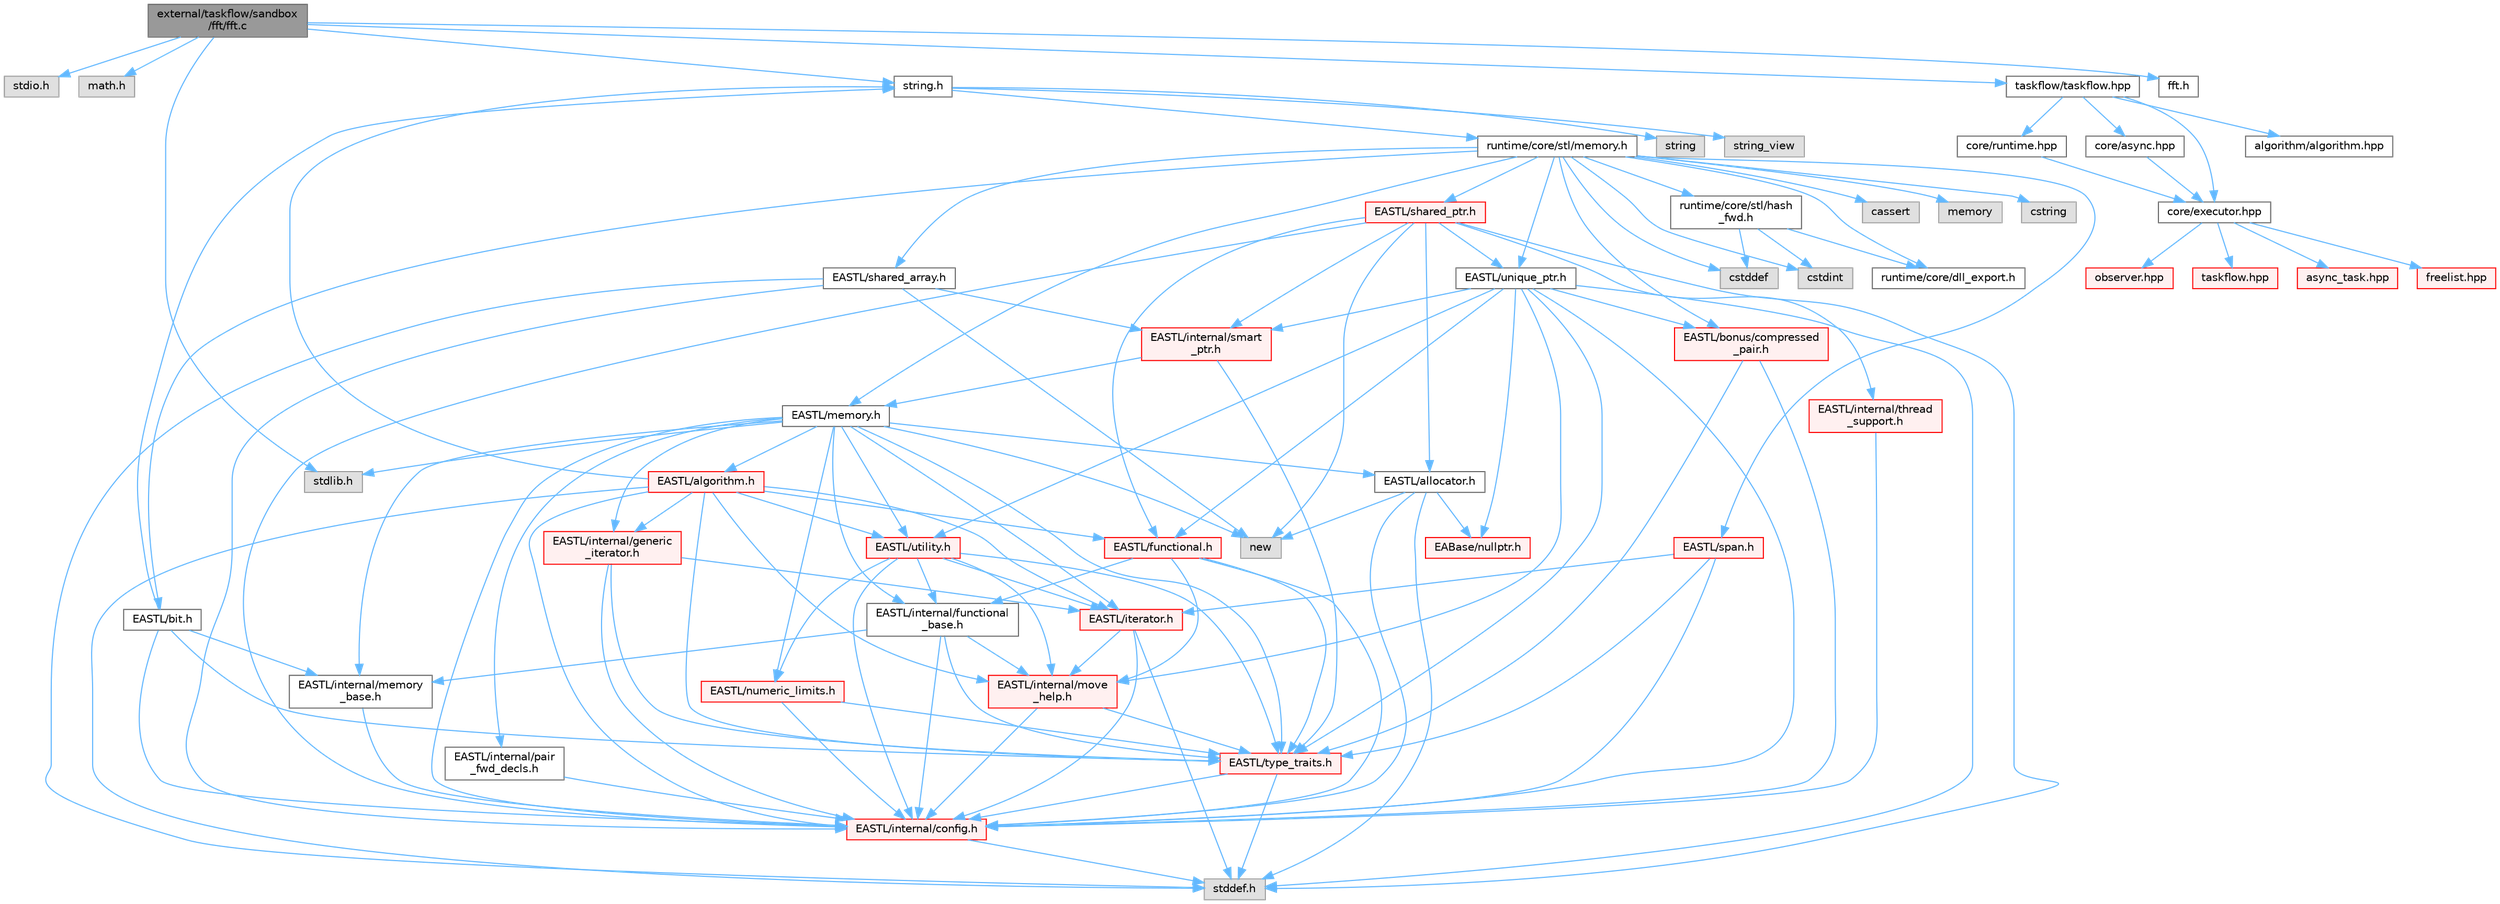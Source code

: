 digraph "external/taskflow/sandbox/fft/fft.c"
{
 // LATEX_PDF_SIZE
  bgcolor="transparent";
  edge [fontname=Helvetica,fontsize=10,labelfontname=Helvetica,labelfontsize=10];
  node [fontname=Helvetica,fontsize=10,shape=box,height=0.2,width=0.4];
  Node1 [id="Node000001",label="external/taskflow/sandbox\l/fft/fft.c",height=0.2,width=0.4,color="gray40", fillcolor="grey60", style="filled", fontcolor="black",tooltip=" "];
  Node1 -> Node2 [id="edge125_Node000001_Node000002",color="steelblue1",style="solid",tooltip=" "];
  Node2 [id="Node000002",label="stdio.h",height=0.2,width=0.4,color="grey60", fillcolor="#E0E0E0", style="filled",tooltip=" "];
  Node1 -> Node3 [id="edge126_Node000001_Node000003",color="steelblue1",style="solid",tooltip=" "];
  Node3 [id="Node000003",label="math.h",height=0.2,width=0.4,color="grey60", fillcolor="#E0E0E0", style="filled",tooltip=" "];
  Node1 -> Node4 [id="edge127_Node000001_Node000004",color="steelblue1",style="solid",tooltip=" "];
  Node4 [id="Node000004",label="stdlib.h",height=0.2,width=0.4,color="grey60", fillcolor="#E0E0E0", style="filled",tooltip=" "];
  Node1 -> Node5 [id="edge128_Node000001_Node000005",color="steelblue1",style="solid",tooltip=" "];
  Node5 [id="Node000005",label="string.h",height=0.2,width=0.4,color="grey40", fillcolor="white", style="filled",URL="$string_8h.html",tooltip=" "];
  Node5 -> Node6 [id="edge129_Node000005_Node000006",color="steelblue1",style="solid",tooltip=" "];
  Node6 [id="Node000006",label="string",height=0.2,width=0.4,color="grey60", fillcolor="#E0E0E0", style="filled",tooltip=" "];
  Node5 -> Node7 [id="edge130_Node000005_Node000007",color="steelblue1",style="solid",tooltip=" "];
  Node7 [id="Node000007",label="string_view",height=0.2,width=0.4,color="grey60", fillcolor="#E0E0E0", style="filled",tooltip=" "];
  Node5 -> Node8 [id="edge131_Node000005_Node000008",color="steelblue1",style="solid",tooltip=" "];
  Node8 [id="Node000008",label="runtime/core/stl/memory.h",height=0.2,width=0.4,color="grey40", fillcolor="white", style="filled",URL="$runtime_2core_2stl_2memory_8h.html",tooltip=" "];
  Node8 -> Node9 [id="edge132_Node000008_Node000009",color="steelblue1",style="solid",tooltip=" "];
  Node9 [id="Node000009",label="cstddef",height=0.2,width=0.4,color="grey60", fillcolor="#E0E0E0", style="filled",tooltip=" "];
  Node8 -> Node10 [id="edge133_Node000008_Node000010",color="steelblue1",style="solid",tooltip=" "];
  Node10 [id="Node000010",label="cstdint",height=0.2,width=0.4,color="grey60", fillcolor="#E0E0E0", style="filled",tooltip=" "];
  Node8 -> Node11 [id="edge134_Node000008_Node000011",color="steelblue1",style="solid",tooltip=" "];
  Node11 [id="Node000011",label="cassert",height=0.2,width=0.4,color="grey60", fillcolor="#E0E0E0", style="filled",tooltip=" "];
  Node8 -> Node12 [id="edge135_Node000008_Node000012",color="steelblue1",style="solid",tooltip=" "];
  Node12 [id="Node000012",label="memory",height=0.2,width=0.4,color="grey60", fillcolor="#E0E0E0", style="filled",tooltip=" "];
  Node8 -> Node13 [id="edge136_Node000008_Node000013",color="steelblue1",style="solid",tooltip=" "];
  Node13 [id="Node000013",label="cstring",height=0.2,width=0.4,color="grey60", fillcolor="#E0E0E0", style="filled",tooltip=" "];
  Node8 -> Node14 [id="edge137_Node000008_Node000014",color="steelblue1",style="solid",tooltip=" "];
  Node14 [id="Node000014",label="EASTL/bit.h",height=0.2,width=0.4,color="grey40", fillcolor="white", style="filled",URL="$bit_8h.html",tooltip=" "];
  Node14 -> Node15 [id="edge138_Node000014_Node000015",color="steelblue1",style="solid",tooltip=" "];
  Node15 [id="Node000015",label="EASTL/internal/config.h",height=0.2,width=0.4,color="red", fillcolor="#FFF0F0", style="filled",URL="$runtime_2_e_a_s_t_l_2include_2_e_a_s_t_l_2internal_2config_8h.html",tooltip=" "];
  Node15 -> Node23 [id="edge139_Node000015_Node000023",color="steelblue1",style="solid",tooltip=" "];
  Node23 [id="Node000023",label="stddef.h",height=0.2,width=0.4,color="grey60", fillcolor="#E0E0E0", style="filled",tooltip=" "];
  Node14 -> Node24 [id="edge140_Node000014_Node000024",color="steelblue1",style="solid",tooltip=" "];
  Node24 [id="Node000024",label="EASTL/internal/memory\l_base.h",height=0.2,width=0.4,color="grey40", fillcolor="white", style="filled",URL="$memory__base_8h.html",tooltip=" "];
  Node24 -> Node15 [id="edge141_Node000024_Node000015",color="steelblue1",style="solid",tooltip=" "];
  Node14 -> Node25 [id="edge142_Node000014_Node000025",color="steelblue1",style="solid",tooltip=" "];
  Node25 [id="Node000025",label="EASTL/type_traits.h",height=0.2,width=0.4,color="red", fillcolor="#FFF0F0", style="filled",URL="$_e_a_s_t_l_2include_2_e_a_s_t_l_2type__traits_8h.html",tooltip=" "];
  Node25 -> Node15 [id="edge143_Node000025_Node000015",color="steelblue1",style="solid",tooltip=" "];
  Node25 -> Node23 [id="edge144_Node000025_Node000023",color="steelblue1",style="solid",tooltip=" "];
  Node14 -> Node5 [id="edge145_Node000014_Node000005",color="steelblue1",style="solid",tooltip=" "];
  Node8 -> Node35 [id="edge146_Node000008_Node000035",color="steelblue1",style="solid",tooltip=" "];
  Node35 [id="Node000035",label="EASTL/memory.h",height=0.2,width=0.4,color="grey40", fillcolor="white", style="filled",URL="$runtime_2_e_a_s_t_l_2include_2_e_a_s_t_l_2memory_8h.html",tooltip=" "];
  Node35 -> Node15 [id="edge147_Node000035_Node000015",color="steelblue1",style="solid",tooltip=" "];
  Node35 -> Node24 [id="edge148_Node000035_Node000024",color="steelblue1",style="solid",tooltip=" "];
  Node35 -> Node36 [id="edge149_Node000035_Node000036",color="steelblue1",style="solid",tooltip=" "];
  Node36 [id="Node000036",label="EASTL/internal/generic\l_iterator.h",height=0.2,width=0.4,color="red", fillcolor="#FFF0F0", style="filled",URL="$generic__iterator_8h.html",tooltip=" "];
  Node36 -> Node15 [id="edge150_Node000036_Node000015",color="steelblue1",style="solid",tooltip=" "];
  Node36 -> Node37 [id="edge151_Node000036_Node000037",color="steelblue1",style="solid",tooltip=" "];
  Node37 [id="Node000037",label="EASTL/iterator.h",height=0.2,width=0.4,color="red", fillcolor="#FFF0F0", style="filled",URL="$_e_a_s_t_l_2include_2_e_a_s_t_l_2iterator_8h.html",tooltip=" "];
  Node37 -> Node15 [id="edge152_Node000037_Node000015",color="steelblue1",style="solid",tooltip=" "];
  Node37 -> Node38 [id="edge153_Node000037_Node000038",color="steelblue1",style="solid",tooltip=" "];
  Node38 [id="Node000038",label="EASTL/internal/move\l_help.h",height=0.2,width=0.4,color="red", fillcolor="#FFF0F0", style="filled",URL="$move__help_8h.html",tooltip=" "];
  Node38 -> Node15 [id="edge154_Node000038_Node000015",color="steelblue1",style="solid",tooltip=" "];
  Node38 -> Node25 [id="edge155_Node000038_Node000025",color="steelblue1",style="solid",tooltip=" "];
  Node37 -> Node23 [id="edge156_Node000037_Node000023",color="steelblue1",style="solid",tooltip=" "];
  Node36 -> Node25 [id="edge157_Node000036_Node000025",color="steelblue1",style="solid",tooltip=" "];
  Node35 -> Node40 [id="edge158_Node000035_Node000040",color="steelblue1",style="solid",tooltip=" "];
  Node40 [id="Node000040",label="EASTL/internal/pair\l_fwd_decls.h",height=0.2,width=0.4,color="grey40", fillcolor="white", style="filled",URL="$pair__fwd__decls_8h.html",tooltip=" "];
  Node40 -> Node15 [id="edge159_Node000040_Node000015",color="steelblue1",style="solid",tooltip=" "];
  Node35 -> Node41 [id="edge160_Node000035_Node000041",color="steelblue1",style="solid",tooltip=" "];
  Node41 [id="Node000041",label="EASTL/internal/functional\l_base.h",height=0.2,width=0.4,color="grey40", fillcolor="white", style="filled",URL="$functional__base_8h.html",tooltip=" "];
  Node41 -> Node15 [id="edge161_Node000041_Node000015",color="steelblue1",style="solid",tooltip=" "];
  Node41 -> Node24 [id="edge162_Node000041_Node000024",color="steelblue1",style="solid",tooltip=" "];
  Node41 -> Node38 [id="edge163_Node000041_Node000038",color="steelblue1",style="solid",tooltip=" "];
  Node41 -> Node25 [id="edge164_Node000041_Node000025",color="steelblue1",style="solid",tooltip=" "];
  Node35 -> Node42 [id="edge165_Node000035_Node000042",color="steelblue1",style="solid",tooltip=" "];
  Node42 [id="Node000042",label="EASTL/algorithm.h",height=0.2,width=0.4,color="red", fillcolor="#FFF0F0", style="filled",URL="$_e_a_s_t_l_2include_2_e_a_s_t_l_2algorithm_8h.html",tooltip=" "];
  Node42 -> Node15 [id="edge166_Node000042_Node000015",color="steelblue1",style="solid",tooltip=" "];
  Node42 -> Node25 [id="edge167_Node000042_Node000025",color="steelblue1",style="solid",tooltip=" "];
  Node42 -> Node38 [id="edge168_Node000042_Node000038",color="steelblue1",style="solid",tooltip=" "];
  Node42 -> Node37 [id="edge169_Node000042_Node000037",color="steelblue1",style="solid",tooltip=" "];
  Node42 -> Node45 [id="edge170_Node000042_Node000045",color="steelblue1",style="solid",tooltip=" "];
  Node45 [id="Node000045",label="EASTL/functional.h",height=0.2,width=0.4,color="red", fillcolor="#FFF0F0", style="filled",URL="$_e_a_s_t_l_2include_2_e_a_s_t_l_2functional_8h.html",tooltip=" "];
  Node45 -> Node15 [id="edge171_Node000045_Node000015",color="steelblue1",style="solid",tooltip=" "];
  Node45 -> Node38 [id="edge172_Node000045_Node000038",color="steelblue1",style="solid",tooltip=" "];
  Node45 -> Node25 [id="edge173_Node000045_Node000025",color="steelblue1",style="solid",tooltip=" "];
  Node45 -> Node41 [id="edge174_Node000045_Node000041",color="steelblue1",style="solid",tooltip=" "];
  Node42 -> Node52 [id="edge175_Node000042_Node000052",color="steelblue1",style="solid",tooltip=" "];
  Node52 [id="Node000052",label="EASTL/utility.h",height=0.2,width=0.4,color="red", fillcolor="#FFF0F0", style="filled",URL="$runtime_2_e_a_s_t_l_2include_2_e_a_s_t_l_2utility_8h.html",tooltip=" "];
  Node52 -> Node15 [id="edge176_Node000052_Node000015",color="steelblue1",style="solid",tooltip=" "];
  Node52 -> Node25 [id="edge177_Node000052_Node000025",color="steelblue1",style="solid",tooltip=" "];
  Node52 -> Node37 [id="edge178_Node000052_Node000037",color="steelblue1",style="solid",tooltip=" "];
  Node52 -> Node53 [id="edge179_Node000052_Node000053",color="steelblue1",style="solid",tooltip=" "];
  Node53 [id="Node000053",label="EASTL/numeric_limits.h",height=0.2,width=0.4,color="red", fillcolor="#FFF0F0", style="filled",URL="$numeric__limits_8h.html",tooltip=" "];
  Node53 -> Node15 [id="edge180_Node000053_Node000015",color="steelblue1",style="solid",tooltip=" "];
  Node53 -> Node25 [id="edge181_Node000053_Node000025",color="steelblue1",style="solid",tooltip=" "];
  Node52 -> Node41 [id="edge182_Node000052_Node000041",color="steelblue1",style="solid",tooltip=" "];
  Node52 -> Node38 [id="edge183_Node000052_Node000038",color="steelblue1",style="solid",tooltip=" "];
  Node42 -> Node36 [id="edge184_Node000042_Node000036",color="steelblue1",style="solid",tooltip=" "];
  Node42 -> Node23 [id="edge185_Node000042_Node000023",color="steelblue1",style="solid",tooltip=" "];
  Node42 -> Node5 [id="edge186_Node000042_Node000005",color="steelblue1",style="solid",tooltip=" "];
  Node35 -> Node25 [id="edge187_Node000035_Node000025",color="steelblue1",style="solid",tooltip=" "];
  Node35 -> Node49 [id="edge188_Node000035_Node000049",color="steelblue1",style="solid",tooltip=" "];
  Node49 [id="Node000049",label="EASTL/allocator.h",height=0.2,width=0.4,color="grey40", fillcolor="white", style="filled",URL="$runtime_2_e_a_s_t_l_2include_2_e_a_s_t_l_2allocator_8h.html",tooltip=" "];
  Node49 -> Node15 [id="edge189_Node000049_Node000015",color="steelblue1",style="solid",tooltip=" "];
  Node49 -> Node27 [id="edge190_Node000049_Node000027",color="steelblue1",style="solid",tooltip=" "];
  Node27 [id="Node000027",label="EABase/nullptr.h",height=0.2,width=0.4,color="red", fillcolor="#FFF0F0", style="filled",URL="$nullptr_8h.html",tooltip=" "];
  Node49 -> Node23 [id="edge191_Node000049_Node000023",color="steelblue1",style="solid",tooltip=" "];
  Node49 -> Node50 [id="edge192_Node000049_Node000050",color="steelblue1",style="solid",tooltip=" "];
  Node50 [id="Node000050",label="new",height=0.2,width=0.4,color="grey60", fillcolor="#E0E0E0", style="filled",tooltip=" "];
  Node35 -> Node37 [id="edge193_Node000035_Node000037",color="steelblue1",style="solid",tooltip=" "];
  Node35 -> Node52 [id="edge194_Node000035_Node000052",color="steelblue1",style="solid",tooltip=" "];
  Node35 -> Node53 [id="edge195_Node000035_Node000053",color="steelblue1",style="solid",tooltip=" "];
  Node35 -> Node4 [id="edge196_Node000035_Node000004",color="steelblue1",style="solid",tooltip=" "];
  Node35 -> Node50 [id="edge197_Node000035_Node000050",color="steelblue1",style="solid",tooltip=" "];
  Node8 -> Node62 [id="edge198_Node000008_Node000062",color="steelblue1",style="solid",tooltip=" "];
  Node62 [id="Node000062",label="EASTL/shared_array.h",height=0.2,width=0.4,color="grey40", fillcolor="white", style="filled",URL="$shared__array_8h.html",tooltip=" "];
  Node62 -> Node15 [id="edge199_Node000062_Node000015",color="steelblue1",style="solid",tooltip=" "];
  Node62 -> Node63 [id="edge200_Node000062_Node000063",color="steelblue1",style="solid",tooltip=" "];
  Node63 [id="Node000063",label="EASTL/internal/smart\l_ptr.h",height=0.2,width=0.4,color="red", fillcolor="#FFF0F0", style="filled",URL="$smart__ptr_8h.html",tooltip=" "];
  Node63 -> Node35 [id="edge201_Node000063_Node000035",color="steelblue1",style="solid",tooltip=" "];
  Node63 -> Node25 [id="edge202_Node000063_Node000025",color="steelblue1",style="solid",tooltip=" "];
  Node62 -> Node50 [id="edge203_Node000062_Node000050",color="steelblue1",style="solid",tooltip=" "];
  Node62 -> Node23 [id="edge204_Node000062_Node000023",color="steelblue1",style="solid",tooltip=" "];
  Node8 -> Node65 [id="edge205_Node000008_Node000065",color="steelblue1",style="solid",tooltip=" "];
  Node65 [id="Node000065",label="EASTL/unique_ptr.h",height=0.2,width=0.4,color="grey40", fillcolor="white", style="filled",URL="$unique__ptr_8h.html",tooltip=" "];
  Node65 -> Node27 [id="edge206_Node000065_Node000027",color="steelblue1",style="solid",tooltip=" "];
  Node65 -> Node66 [id="edge207_Node000065_Node000066",color="steelblue1",style="solid",tooltip=" "];
  Node66 [id="Node000066",label="EASTL/bonus/compressed\l_pair.h",height=0.2,width=0.4,color="red", fillcolor="#FFF0F0", style="filled",URL="$compressed__pair_8h.html",tooltip=" "];
  Node66 -> Node15 [id="edge208_Node000066_Node000015",color="steelblue1",style="solid",tooltip=" "];
  Node66 -> Node25 [id="edge209_Node000066_Node000025",color="steelblue1",style="solid",tooltip=" "];
  Node65 -> Node45 [id="edge210_Node000065_Node000045",color="steelblue1",style="solid",tooltip=" "];
  Node65 -> Node15 [id="edge211_Node000065_Node000015",color="steelblue1",style="solid",tooltip=" "];
  Node65 -> Node38 [id="edge212_Node000065_Node000038",color="steelblue1",style="solid",tooltip=" "];
  Node65 -> Node63 [id="edge213_Node000065_Node000063",color="steelblue1",style="solid",tooltip=" "];
  Node65 -> Node25 [id="edge214_Node000065_Node000025",color="steelblue1",style="solid",tooltip=" "];
  Node65 -> Node52 [id="edge215_Node000065_Node000052",color="steelblue1",style="solid",tooltip=" "];
  Node65 -> Node23 [id="edge216_Node000065_Node000023",color="steelblue1",style="solid",tooltip=" "];
  Node8 -> Node68 [id="edge217_Node000008_Node000068",color="steelblue1",style="solid",tooltip=" "];
  Node68 [id="Node000068",label="EASTL/shared_ptr.h",height=0.2,width=0.4,color="red", fillcolor="#FFF0F0", style="filled",URL="$shared__ptr_8h.html",tooltip=" "];
  Node68 -> Node15 [id="edge218_Node000068_Node000015",color="steelblue1",style="solid",tooltip=" "];
  Node68 -> Node63 [id="edge219_Node000068_Node000063",color="steelblue1",style="solid",tooltip=" "];
  Node68 -> Node69 [id="edge220_Node000068_Node000069",color="steelblue1",style="solid",tooltip=" "];
  Node69 [id="Node000069",label="EASTL/internal/thread\l_support.h",height=0.2,width=0.4,color="red", fillcolor="#FFF0F0", style="filled",URL="$thread__support_8h.html",tooltip=" "];
  Node69 -> Node15 [id="edge221_Node000069_Node000015",color="steelblue1",style="solid",tooltip=" "];
  Node68 -> Node65 [id="edge222_Node000068_Node000065",color="steelblue1",style="solid",tooltip=" "];
  Node68 -> Node45 [id="edge223_Node000068_Node000045",color="steelblue1",style="solid",tooltip=" "];
  Node68 -> Node49 [id="edge224_Node000068_Node000049",color="steelblue1",style="solid",tooltip=" "];
  Node68 -> Node50 [id="edge225_Node000068_Node000050",color="steelblue1",style="solid",tooltip=" "];
  Node68 -> Node23 [id="edge226_Node000068_Node000023",color="steelblue1",style="solid",tooltip=" "];
  Node8 -> Node148 [id="edge227_Node000008_Node000148",color="steelblue1",style="solid",tooltip=" "];
  Node148 [id="Node000148",label="EASTL/span.h",height=0.2,width=0.4,color="red", fillcolor="#FFF0F0", style="filled",URL="$span_8h.html",tooltip=" "];
  Node148 -> Node15 [id="edge228_Node000148_Node000015",color="steelblue1",style="solid",tooltip=" "];
  Node148 -> Node25 [id="edge229_Node000148_Node000025",color="steelblue1",style="solid",tooltip=" "];
  Node148 -> Node37 [id="edge230_Node000148_Node000037",color="steelblue1",style="solid",tooltip=" "];
  Node8 -> Node66 [id="edge231_Node000008_Node000066",color="steelblue1",style="solid",tooltip=" "];
  Node8 -> Node151 [id="edge232_Node000008_Node000151",color="steelblue1",style="solid",tooltip=" "];
  Node151 [id="Node000151",label="runtime/core/dll_export.h",height=0.2,width=0.4,color="grey40", fillcolor="white", style="filled",URL="$dll__export_8h.html",tooltip=" "];
  Node8 -> Node152 [id="edge233_Node000008_Node000152",color="steelblue1",style="solid",tooltip=" "];
  Node152 [id="Node000152",label="runtime/core/stl/hash\l_fwd.h",height=0.2,width=0.4,color="grey40", fillcolor="white", style="filled",URL="$hash__fwd_8h.html",tooltip=" "];
  Node152 -> Node9 [id="edge234_Node000152_Node000009",color="steelblue1",style="solid",tooltip=" "];
  Node152 -> Node10 [id="edge235_Node000152_Node000010",color="steelblue1",style="solid",tooltip=" "];
  Node152 -> Node151 [id="edge236_Node000152_Node000151",color="steelblue1",style="solid",tooltip=" "];
  Node1 -> Node153 [id="edge237_Node000001_Node000153",color="steelblue1",style="solid",tooltip=" "];
  Node153 [id="Node000153",label="taskflow/taskflow.hpp",height=0.2,width=0.4,color="grey40", fillcolor="white", style="filled",URL="$taskflow_8hpp.html",tooltip="main taskflow include file"];
  Node153 -> Node154 [id="edge238_Node000153_Node000154",color="steelblue1",style="solid",tooltip=" "];
  Node154 [id="Node000154",label="core/executor.hpp",height=0.2,width=0.4,color="grey40", fillcolor="white", style="filled",URL="$executor_8hpp.html",tooltip="executor include file"];
  Node154 -> Node155 [id="edge239_Node000154_Node000155",color="steelblue1",style="solid",tooltip=" "];
  Node155 [id="Node000155",label="observer.hpp",height=0.2,width=0.4,color="red", fillcolor="#FFF0F0", style="filled",URL="$observer_8hpp.html",tooltip="observer include file"];
  Node154 -> Node207 [id="edge240_Node000154_Node000207",color="steelblue1",style="solid",tooltip=" "];
  Node207 [id="Node000207",label="taskflow.hpp",height=0.2,width=0.4,color="red", fillcolor="#FFF0F0", style="filled",URL="$core_2taskflow_8hpp.html",tooltip="taskflow include file"];
  Node154 -> Node210 [id="edge241_Node000154_Node000210",color="steelblue1",style="solid",tooltip=" "];
  Node210 [id="Node000210",label="async_task.hpp",height=0.2,width=0.4,color="red", fillcolor="#FFF0F0", style="filled",URL="$taskflow_2core_2async__task_8hpp.html",tooltip="asynchronous task include file"];
  Node154 -> Node211 [id="edge242_Node000154_Node000211",color="steelblue1",style="solid",tooltip=" "];
  Node211 [id="Node000211",label="freelist.hpp",height=0.2,width=0.4,color="red", fillcolor="#FFF0F0", style="filled",URL="$freelist_8hpp.html",tooltip=" "];
  Node153 -> Node212 [id="edge243_Node000153_Node000212",color="steelblue1",style="solid",tooltip=" "];
  Node212 [id="Node000212",label="core/runtime.hpp",height=0.2,width=0.4,color="grey40", fillcolor="white", style="filled",URL="$runtime_8hpp.html",tooltip=" "];
  Node212 -> Node154 [id="edge244_Node000212_Node000154",color="steelblue1",style="solid",tooltip=" "];
  Node153 -> Node213 [id="edge245_Node000153_Node000213",color="steelblue1",style="solid",tooltip=" "];
  Node213 [id="Node000213",label="core/async.hpp",height=0.2,width=0.4,color="grey40", fillcolor="white", style="filled",URL="$async_8hpp.html",tooltip=" "];
  Node213 -> Node154 [id="edge246_Node000213_Node000154",color="steelblue1",style="solid",tooltip=" "];
  Node153 -> Node214 [id="edge247_Node000153_Node000214",color="steelblue1",style="solid",tooltip=" "];
  Node214 [id="Node000214",label="algorithm/algorithm.hpp",height=0.2,width=0.4,color="grey40", fillcolor="white", style="filled",URL="$algorithm_8hpp.html",tooltip=" "];
  Node1 -> Node215 [id="edge248_Node000001_Node000215",color="steelblue1",style="solid",tooltip=" "];
  Node215 [id="Node000215",label="fft.h",height=0.2,width=0.4,color="grey40", fillcolor="white", style="filled",URL="$fft_8h.html",tooltip=" "];
}
